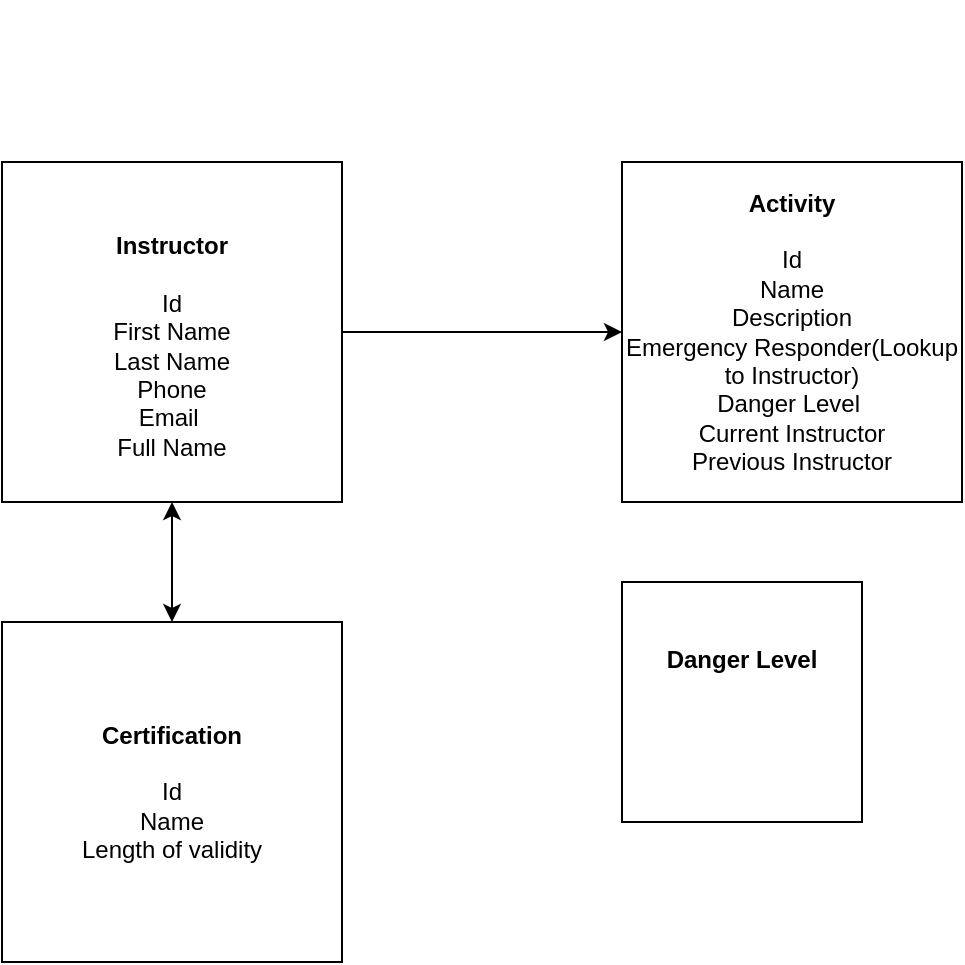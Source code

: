 <mxfile version="27.2.0">
  <diagram name="Page-1" id="5sW4UeOe_R5jcdChsqFg">
    <mxGraphModel dx="925" dy="1660" grid="1" gridSize="10" guides="1" tooltips="1" connect="1" arrows="1" fold="1" page="1" pageScale="1" pageWidth="827" pageHeight="1169" math="0" shadow="0">
      <root>
        <mxCell id="0" />
        <mxCell id="1" parent="0" />
        <mxCell id="3DO0lMrTamFMlnKSvMxT-1" value="&lt;div&gt;&lt;b&gt;&lt;br&gt;&lt;/b&gt;&lt;/div&gt;&lt;div&gt;&lt;b&gt;&lt;br&gt;&lt;/b&gt;&lt;/div&gt;&lt;div&gt;&lt;b&gt;&lt;br&gt;&lt;/b&gt;&lt;/div&gt;&lt;div&gt;&lt;b&gt;&lt;br&gt;&lt;/b&gt;&lt;/div&gt;&lt;div&gt;&lt;b&gt;&lt;br&gt;&lt;/b&gt;&lt;/div&gt;&lt;div&gt;&lt;b&gt;&lt;br&gt;&lt;/b&gt;&lt;/div&gt;&lt;div&gt;&lt;b&gt;&lt;br&gt;&lt;/b&gt;&lt;/div&gt;&lt;div&gt;&lt;b&gt;&lt;br&gt;&lt;/b&gt;&lt;/div&gt;&lt;b&gt;Instructor&lt;/b&gt;&lt;div&gt;&lt;b&gt;&lt;br&gt;&lt;/b&gt;&lt;div&gt;Id&lt;/div&gt;&lt;div&gt;First Name&lt;/div&gt;&lt;div&gt;Last Name&lt;/div&gt;&lt;div&gt;Phone&lt;/div&gt;&lt;div&gt;Email&amp;nbsp;&lt;br&gt;Full Name&lt;/div&gt;&lt;div&gt;&lt;br&gt;&lt;/div&gt;&lt;div&gt;&lt;br&gt;&lt;/div&gt;&lt;div&gt;&lt;br&gt;&lt;/div&gt;&lt;div&gt;&lt;br&gt;&lt;/div&gt;&lt;div&gt;&lt;br&gt;&lt;/div&gt;&lt;div&gt;&lt;br&gt;&lt;/div&gt;&lt;div&gt;&lt;br&gt;&lt;/div&gt;&lt;/div&gt;" style="whiteSpace=wrap;html=1;aspect=fixed;" parent="1" vertex="1">
          <mxGeometry x="200" y="70" width="170" height="170" as="geometry" />
        </mxCell>
        <mxCell id="3DO0lMrTamFMlnKSvMxT-2" value="&lt;div&gt;&lt;b&gt;Activity&lt;/b&gt;&lt;/div&gt;&lt;div&gt;&lt;br&gt;&lt;/div&gt;&lt;div&gt;&lt;span style=&quot;background-color: transparent; color: light-dark(rgb(0, 0, 0), rgb(255, 255, 255));&quot;&gt;Id&lt;/span&gt;&lt;/div&gt;&lt;div&gt;Name&lt;/div&gt;&lt;div&gt;Description&lt;/div&gt;&lt;div&gt;Emergency Responder(Lookup to Instructor)&lt;/div&gt;&lt;div&gt;Danger Level&amp;nbsp;&lt;/div&gt;&lt;div&gt;Current Instructor&lt;/div&gt;&lt;div&gt;Previous Instructor&lt;/div&gt;" style="whiteSpace=wrap;html=1;aspect=fixed;" parent="1" vertex="1">
          <mxGeometry x="510" y="70" width="170" height="170" as="geometry" />
        </mxCell>
        <mxCell id="3DO0lMrTamFMlnKSvMxT-4" value="" style="endArrow=classic;html=1;rounded=0;exitX=1;exitY=0.5;exitDx=0;exitDy=0;" parent="1" source="3DO0lMrTamFMlnKSvMxT-1" target="3DO0lMrTamFMlnKSvMxT-2" edge="1">
          <mxGeometry width="50" height="50" relative="1" as="geometry">
            <mxPoint x="380" y="230" as="sourcePoint" />
            <mxPoint x="430" y="180" as="targetPoint" />
          </mxGeometry>
        </mxCell>
        <mxCell id="3DO0lMrTamFMlnKSvMxT-5" value="&lt;b&gt;Danger Level&lt;/b&gt;&lt;div&gt;&lt;b&gt;&lt;br&gt;&lt;/b&gt;&lt;/div&gt;&lt;div&gt;&lt;b&gt;&lt;br&gt;&lt;/b&gt;&lt;/div&gt;&lt;div&gt;&lt;br&gt;&lt;/div&gt;" style="whiteSpace=wrap;html=1;aspect=fixed;" parent="1" vertex="1">
          <mxGeometry x="510" y="280" width="120" height="120" as="geometry" />
        </mxCell>
        <mxCell id="3DO0lMrTamFMlnKSvMxT-6" value="&lt;b&gt;Certification&lt;/b&gt;&lt;div&gt;&lt;br&gt;&lt;/div&gt;&lt;div&gt;Id&lt;/div&gt;&lt;div&gt;Name&lt;/div&gt;&lt;div&gt;Length of validity&lt;/div&gt;" style="whiteSpace=wrap;html=1;aspect=fixed;" parent="1" vertex="1">
          <mxGeometry x="200" y="300" width="170" height="170" as="geometry" />
        </mxCell>
        <mxCell id="3DO0lMrTamFMlnKSvMxT-7" value="" style="endArrow=classic;startArrow=classic;html=1;rounded=0;entryX=0.5;entryY=0;entryDx=0;entryDy=0;" parent="1" source="3DO0lMrTamFMlnKSvMxT-1" target="3DO0lMrTamFMlnKSvMxT-6" edge="1">
          <mxGeometry width="50" height="50" relative="1" as="geometry">
            <mxPoint x="380" y="230" as="sourcePoint" />
            <mxPoint x="430" y="180" as="targetPoint" />
          </mxGeometry>
        </mxCell>
      </root>
    </mxGraphModel>
  </diagram>
</mxfile>
